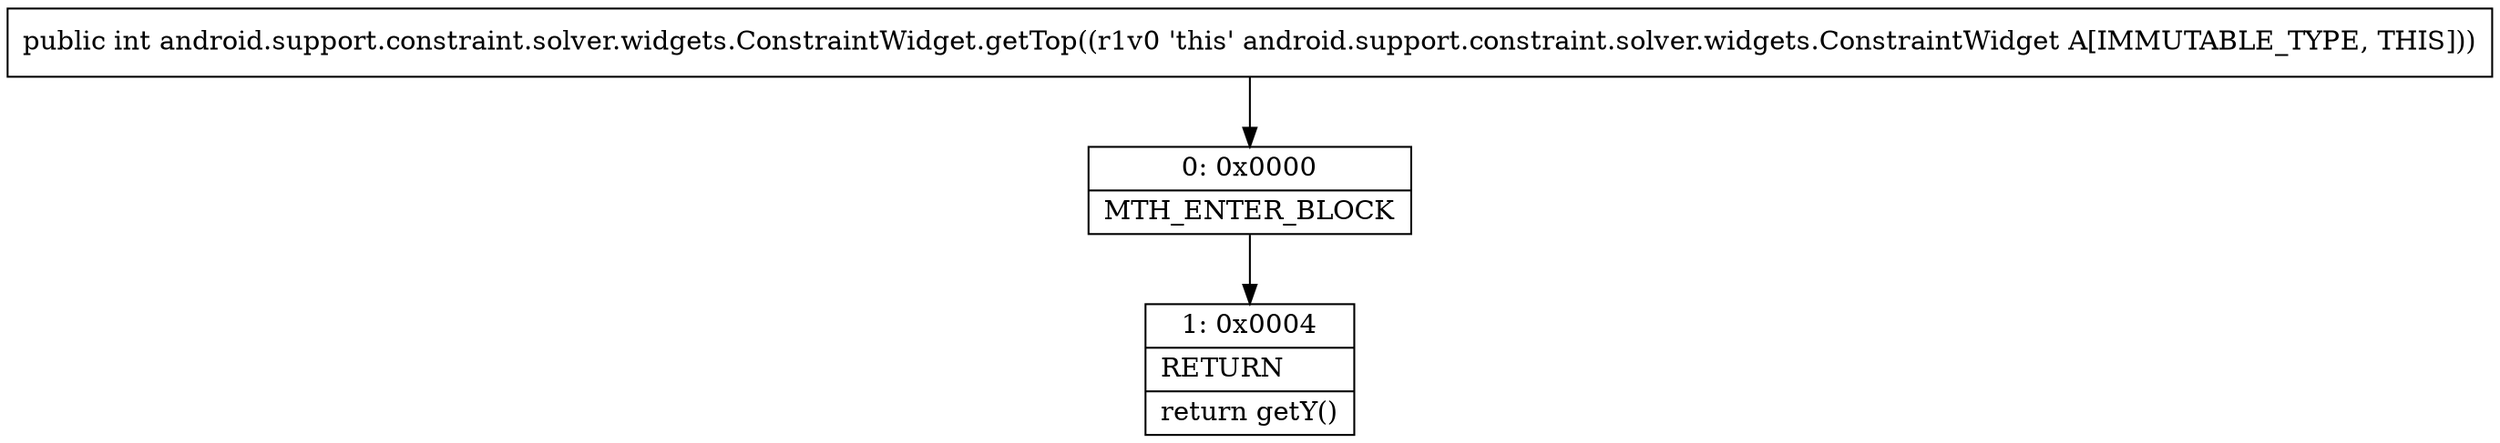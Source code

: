 digraph "CFG forandroid.support.constraint.solver.widgets.ConstraintWidget.getTop()I" {
Node_0 [shape=record,label="{0\:\ 0x0000|MTH_ENTER_BLOCK\l}"];
Node_1 [shape=record,label="{1\:\ 0x0004|RETURN\l|return getY()\l}"];
MethodNode[shape=record,label="{public int android.support.constraint.solver.widgets.ConstraintWidget.getTop((r1v0 'this' android.support.constraint.solver.widgets.ConstraintWidget A[IMMUTABLE_TYPE, THIS])) }"];
MethodNode -> Node_0;
Node_0 -> Node_1;
}

